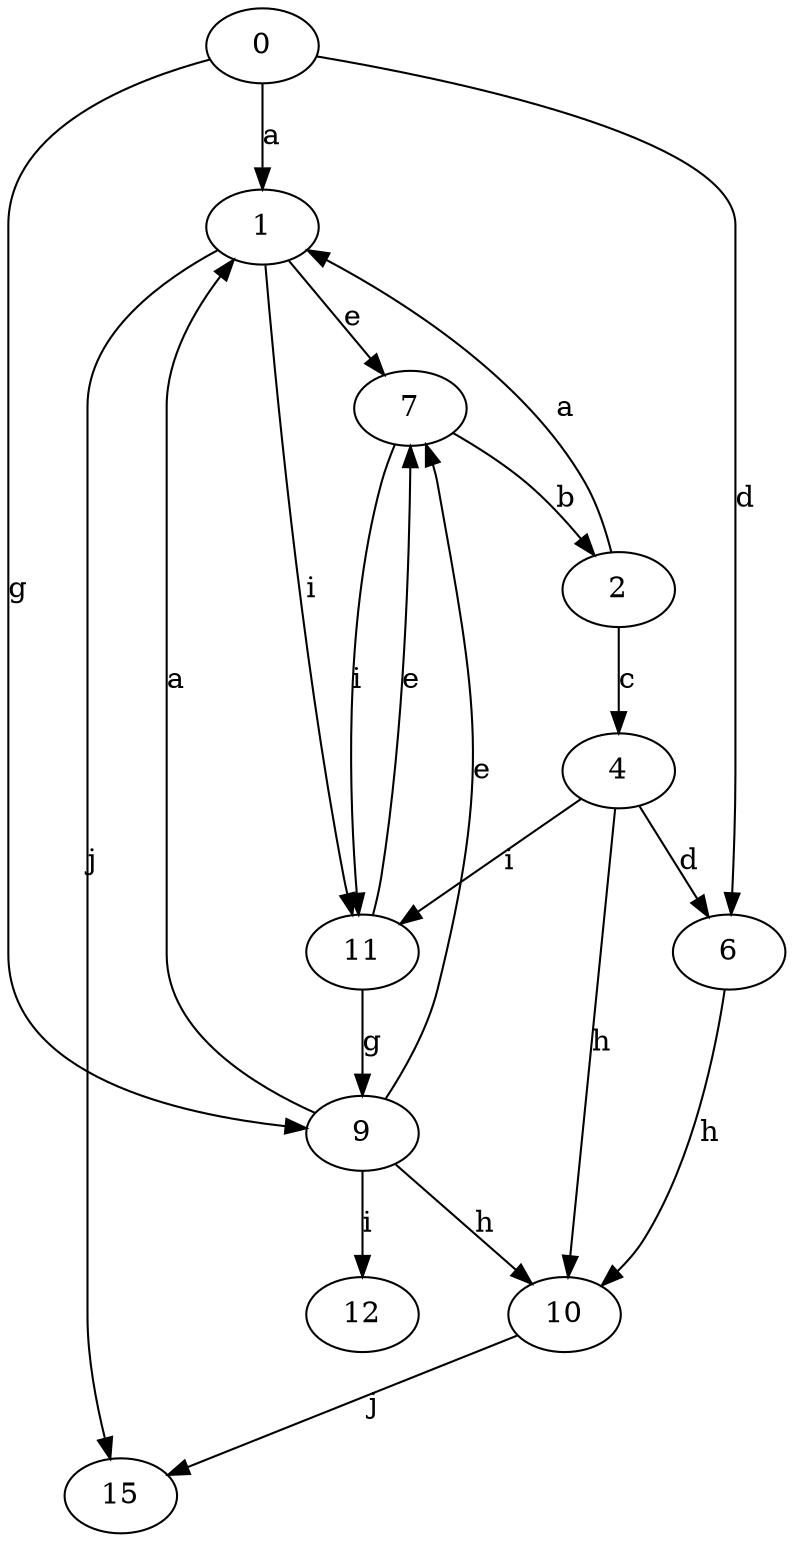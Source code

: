 strict digraph  {
0;
1;
2;
4;
6;
7;
9;
10;
11;
12;
15;
0 -> 1  [label=a];
0 -> 6  [label=d];
0 -> 9  [label=g];
1 -> 7  [label=e];
1 -> 11  [label=i];
1 -> 15  [label=j];
2 -> 1  [label=a];
2 -> 4  [label=c];
4 -> 6  [label=d];
4 -> 10  [label=h];
4 -> 11  [label=i];
6 -> 10  [label=h];
7 -> 2  [label=b];
7 -> 11  [label=i];
9 -> 1  [label=a];
9 -> 7  [label=e];
9 -> 10  [label=h];
9 -> 12  [label=i];
10 -> 15  [label=j];
11 -> 7  [label=e];
11 -> 9  [label=g];
}
